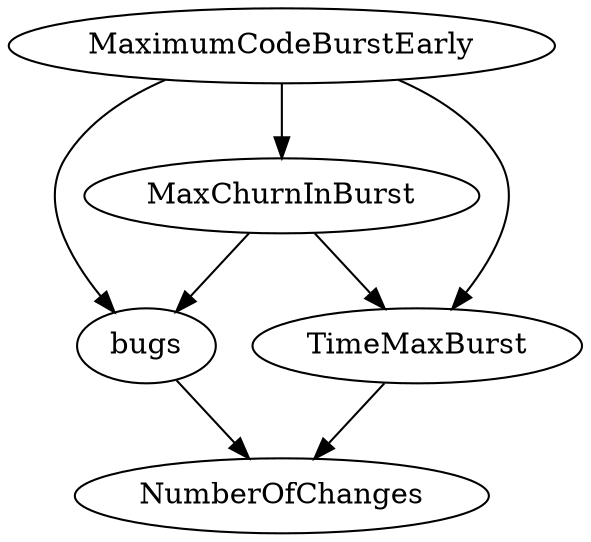 digraph {
   bugs;
   NumberOfChanges;
   MaximumCodeBurstEarly;
   MaxChurnInBurst;
   TimeMaxBurst;
   bugs -> NumberOfChanges;
   MaximumCodeBurstEarly -> bugs;
   MaximumCodeBurstEarly -> MaxChurnInBurst;
   MaximumCodeBurstEarly -> TimeMaxBurst;
   MaxChurnInBurst -> bugs;
   MaxChurnInBurst -> TimeMaxBurst;
   TimeMaxBurst -> NumberOfChanges;
}
